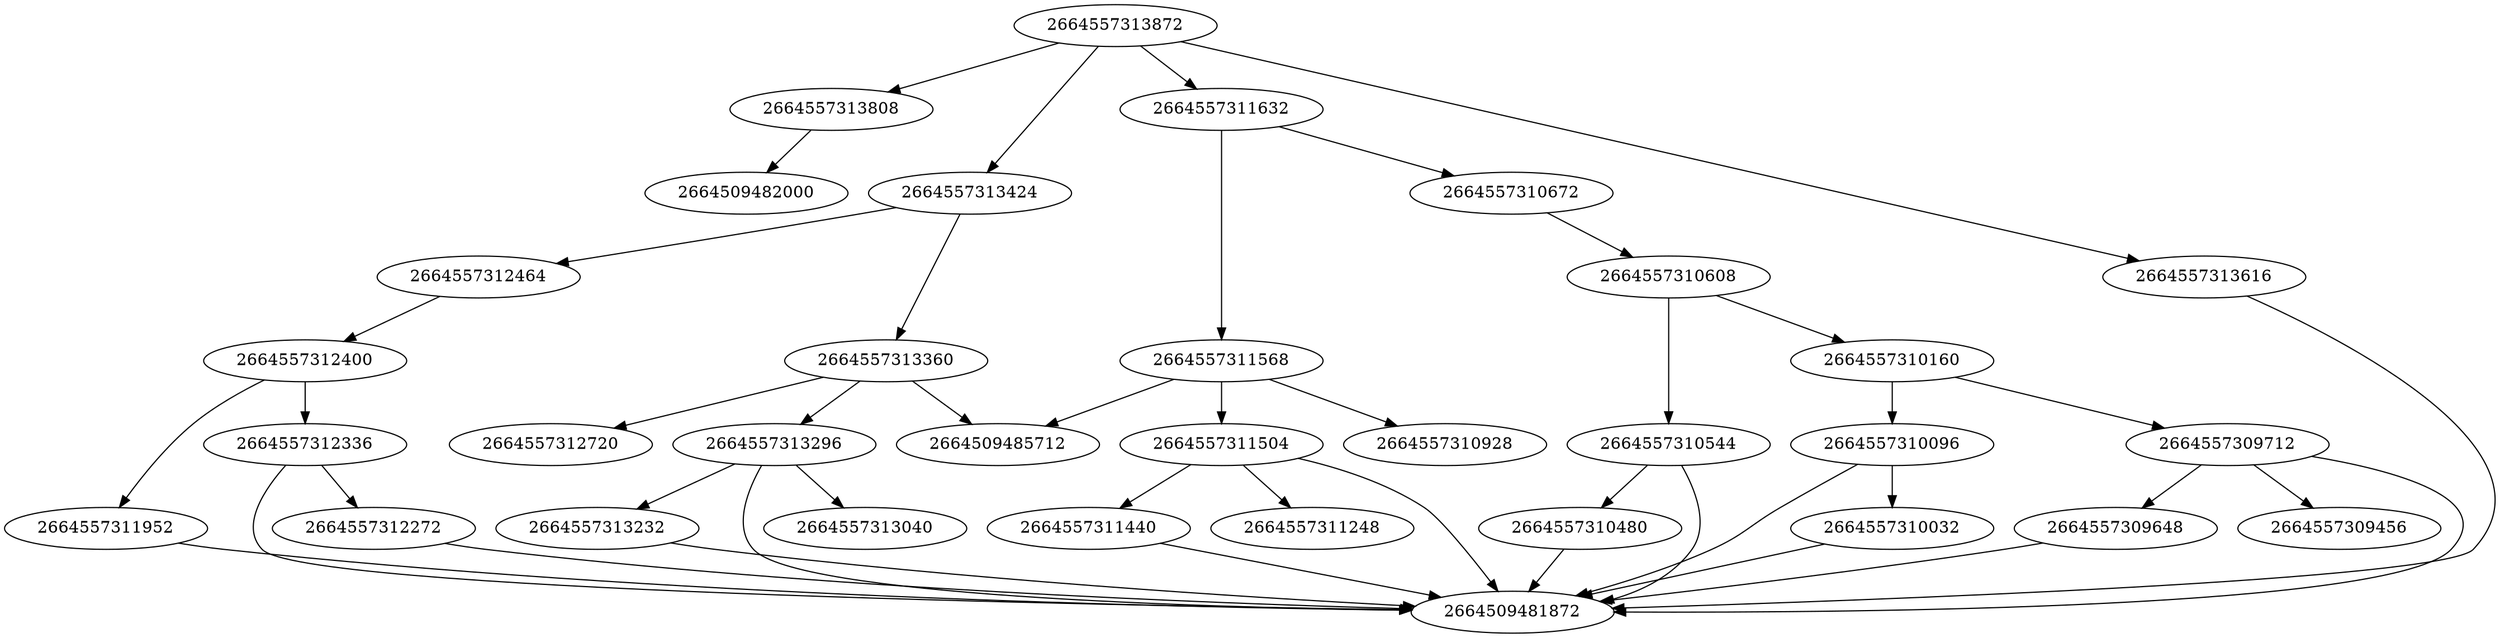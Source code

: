 strict digraph {
2664557309456 [type=Constant];
2664509481872 [type=Load];
2664557311504 [type=Subscript];
2664509485712 [type=Eq];
2664557310608 [type=Call];
2664557312400 [type=Call];
2664557313808 [type=Name];
2664509482000 [type=Store];
2664557313424 [type=If];
2664557311632 [type=If];
2664557312272 [type=Name];
2664557310672 [type=Expr];
2664557313040 [type=Constant];
2664557313296 [type=Subscript];
2664557311568 [type=Compare];
2664557309712 [type=Subscript];
2664557311952 [type=Name];
2664557310544 [type=Attribute];
2664557310160 [type=Call];
2664557309648 [type=Name];
2664557313872 [type=For];
2664557310032 [type=Name];
2664557311440 [type=Name];
2664557312720 [type=Constant];
2664557310928 [type=Constant];
2664557313616 [type=Name];
2664557313360 [type=Compare];
2664557310096 [type=Attribute];
2664557312336 [type=Attribute];
2664557312464 [type=Expr];
2664557310480 [type=Name];
2664557313232 [type=Name];
2664557311248 [type=Constant];
2664557311504 -> 2664557311440;
2664557311504 -> 2664557311248;
2664557311504 -> 2664509481872;
2664557310608 -> 2664557310544;
2664557310608 -> 2664557310160;
2664557312400 -> 2664557312336;
2664557312400 -> 2664557311952;
2664557313808 -> 2664509482000;
2664557313424 -> 2664557313360;
2664557313424 -> 2664557312464;
2664557311632 -> 2664557311568;
2664557311632 -> 2664557310672;
2664557312272 -> 2664509481872;
2664557310672 -> 2664557310608;
2664557313296 -> 2664557313232;
2664557313296 -> 2664557313040;
2664557313296 -> 2664509481872;
2664557311568 -> 2664557311504;
2664557311568 -> 2664509485712;
2664557311568 -> 2664557310928;
2664557309712 -> 2664557309648;
2664557309712 -> 2664557309456;
2664557309712 -> 2664509481872;
2664557311952 -> 2664509481872;
2664557310544 -> 2664557310480;
2664557310544 -> 2664509481872;
2664557310160 -> 2664557310096;
2664557310160 -> 2664557309712;
2664557309648 -> 2664509481872;
2664557313872 -> 2664557313808;
2664557313872 -> 2664557313616;
2664557313872 -> 2664557313424;
2664557313872 -> 2664557311632;
2664557310032 -> 2664509481872;
2664557311440 -> 2664509481872;
2664557313616 -> 2664509481872;
2664557313360 -> 2664557313296;
2664557313360 -> 2664509485712;
2664557313360 -> 2664557312720;
2664557310096 -> 2664557310032;
2664557310096 -> 2664509481872;
2664557312336 -> 2664557312272;
2664557312336 -> 2664509481872;
2664557312464 -> 2664557312400;
2664557310480 -> 2664509481872;
2664557313232 -> 2664509481872;
}
